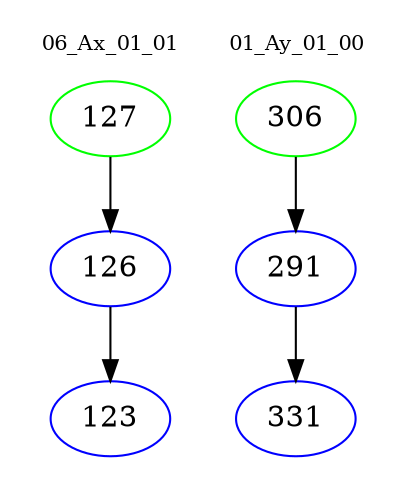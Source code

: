 digraph{
subgraph cluster_0 {
color = white
label = "06_Ax_01_01";
fontsize=10;
T0_127 [label="127", color="green"]
T0_127 -> T0_126 [color="black"]
T0_126 [label="126", color="blue"]
T0_126 -> T0_123 [color="black"]
T0_123 [label="123", color="blue"]
}
subgraph cluster_1 {
color = white
label = "01_Ay_01_00";
fontsize=10;
T1_306 [label="306", color="green"]
T1_306 -> T1_291 [color="black"]
T1_291 [label="291", color="blue"]
T1_291 -> T1_331 [color="black"]
T1_331 [label="331", color="blue"]
}
}

